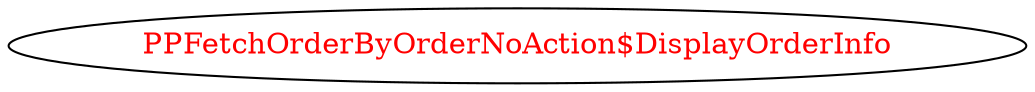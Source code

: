 digraph dependencyGraph {
 concentrate=true;
 ranksep="2.0";
 rankdir="LR"; 
 splines="ortho";
"PPFetchOrderByOrderNoAction$DisplayOrderInfo" [fontcolor="red"];
}